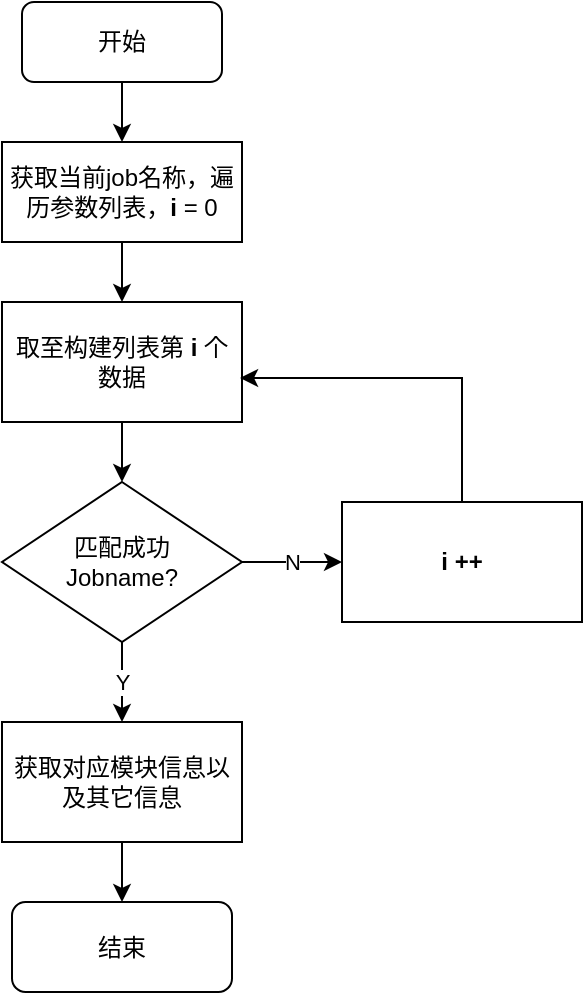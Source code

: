 <mxfile version="17.4.0" type="github">
  <diagram id="bvHdeCeMu6wJYqsT2Nep" name="Page-1">
    <mxGraphModel dx="1385" dy="662" grid="1" gridSize="10" guides="1" tooltips="1" connect="1" arrows="1" fold="1" page="1" pageScale="1" pageWidth="827" pageHeight="1169" math="0" shadow="0">
      <root>
        <mxCell id="0" />
        <mxCell id="1" parent="0" />
        <mxCell id="YGLuallN62k_ut8VDqtA-9" value="" style="edgeStyle=orthogonalEdgeStyle;rounded=0;orthogonalLoop=1;jettySize=auto;html=1;" edge="1" parent="1" source="YGLuallN62k_ut8VDqtA-1" target="YGLuallN62k_ut8VDqtA-6">
          <mxGeometry relative="1" as="geometry" />
        </mxCell>
        <mxCell id="YGLuallN62k_ut8VDqtA-1" value="开始" style="rounded=1;whiteSpace=wrap;html=1;" vertex="1" parent="1">
          <mxGeometry x="180" y="50" width="100" height="40" as="geometry" />
        </mxCell>
        <mxCell id="YGLuallN62k_ut8VDqtA-15" value="" style="edgeStyle=orthogonalEdgeStyle;rounded=0;orthogonalLoop=1;jettySize=auto;html=1;" edge="1" parent="1" source="YGLuallN62k_ut8VDqtA-6" target="YGLuallN62k_ut8VDqtA-14">
          <mxGeometry relative="1" as="geometry" />
        </mxCell>
        <mxCell id="YGLuallN62k_ut8VDqtA-6" value="获取当前job名称，遍历参数列表，&lt;b&gt;i&lt;/b&gt; = 0" style="rounded=0;whiteSpace=wrap;html=1;" vertex="1" parent="1">
          <mxGeometry x="170" y="120" width="120" height="50" as="geometry" />
        </mxCell>
        <mxCell id="YGLuallN62k_ut8VDqtA-13" value="Y" style="edgeStyle=orthogonalEdgeStyle;rounded=0;orthogonalLoop=1;jettySize=auto;html=1;" edge="1" parent="1" source="YGLuallN62k_ut8VDqtA-10" target="YGLuallN62k_ut8VDqtA-12">
          <mxGeometry relative="1" as="geometry" />
        </mxCell>
        <mxCell id="YGLuallN62k_ut8VDqtA-18" value="N" style="edgeStyle=orthogonalEdgeStyle;rounded=0;orthogonalLoop=1;jettySize=auto;html=1;" edge="1" parent="1" source="YGLuallN62k_ut8VDqtA-10" target="YGLuallN62k_ut8VDqtA-17">
          <mxGeometry relative="1" as="geometry" />
        </mxCell>
        <mxCell id="YGLuallN62k_ut8VDqtA-10" value="匹配成功&lt;br&gt;Jobname?" style="rhombus;whiteSpace=wrap;html=1;rounded=0;" vertex="1" parent="1">
          <mxGeometry x="170" y="290" width="120" height="80" as="geometry" />
        </mxCell>
        <mxCell id="YGLuallN62k_ut8VDqtA-23" value="" style="edgeStyle=orthogonalEdgeStyle;rounded=0;orthogonalLoop=1;jettySize=auto;html=1;entryX=0.5;entryY=0;entryDx=0;entryDy=0;" edge="1" parent="1" source="YGLuallN62k_ut8VDqtA-12" target="YGLuallN62k_ut8VDqtA-25">
          <mxGeometry relative="1" as="geometry">
            <mxPoint x="230" y="540" as="targetPoint" />
          </mxGeometry>
        </mxCell>
        <mxCell id="YGLuallN62k_ut8VDqtA-12" value="获取对应模块信息以及其它信息" style="whiteSpace=wrap;html=1;rounded=0;" vertex="1" parent="1">
          <mxGeometry x="170" y="410" width="120" height="60" as="geometry" />
        </mxCell>
        <mxCell id="YGLuallN62k_ut8VDqtA-16" value="" style="edgeStyle=orthogonalEdgeStyle;rounded=0;orthogonalLoop=1;jettySize=auto;html=1;" edge="1" parent="1" source="YGLuallN62k_ut8VDqtA-14" target="YGLuallN62k_ut8VDqtA-10">
          <mxGeometry relative="1" as="geometry" />
        </mxCell>
        <mxCell id="YGLuallN62k_ut8VDqtA-14" value="取至构建列表第&amp;nbsp;&lt;b&gt;i&amp;nbsp;&lt;/b&gt;个数据" style="whiteSpace=wrap;html=1;rounded=0;" vertex="1" parent="1">
          <mxGeometry x="170" y="200" width="120" height="60" as="geometry" />
        </mxCell>
        <mxCell id="YGLuallN62k_ut8VDqtA-17" value="&lt;b&gt;i ++&lt;/b&gt;" style="whiteSpace=wrap;html=1;rounded=0;" vertex="1" parent="1">
          <mxGeometry x="340" y="300" width="120" height="60" as="geometry" />
        </mxCell>
        <mxCell id="YGLuallN62k_ut8VDqtA-19" value="" style="endArrow=classic;html=1;rounded=0;exitX=0.5;exitY=0;exitDx=0;exitDy=0;entryX=0.992;entryY=0.633;entryDx=0;entryDy=0;entryPerimeter=0;" edge="1" parent="1" source="YGLuallN62k_ut8VDqtA-17" target="YGLuallN62k_ut8VDqtA-14">
          <mxGeometry width="50" height="50" relative="1" as="geometry">
            <mxPoint x="390" y="300" as="sourcePoint" />
            <mxPoint x="440" y="240" as="targetPoint" />
            <Array as="points">
              <mxPoint x="400" y="238" />
            </Array>
          </mxGeometry>
        </mxCell>
        <mxCell id="YGLuallN62k_ut8VDqtA-25" value="结束" style="rounded=1;whiteSpace=wrap;html=1;" vertex="1" parent="1">
          <mxGeometry x="175" y="500" width="110" height="45" as="geometry" />
        </mxCell>
      </root>
    </mxGraphModel>
  </diagram>
</mxfile>
